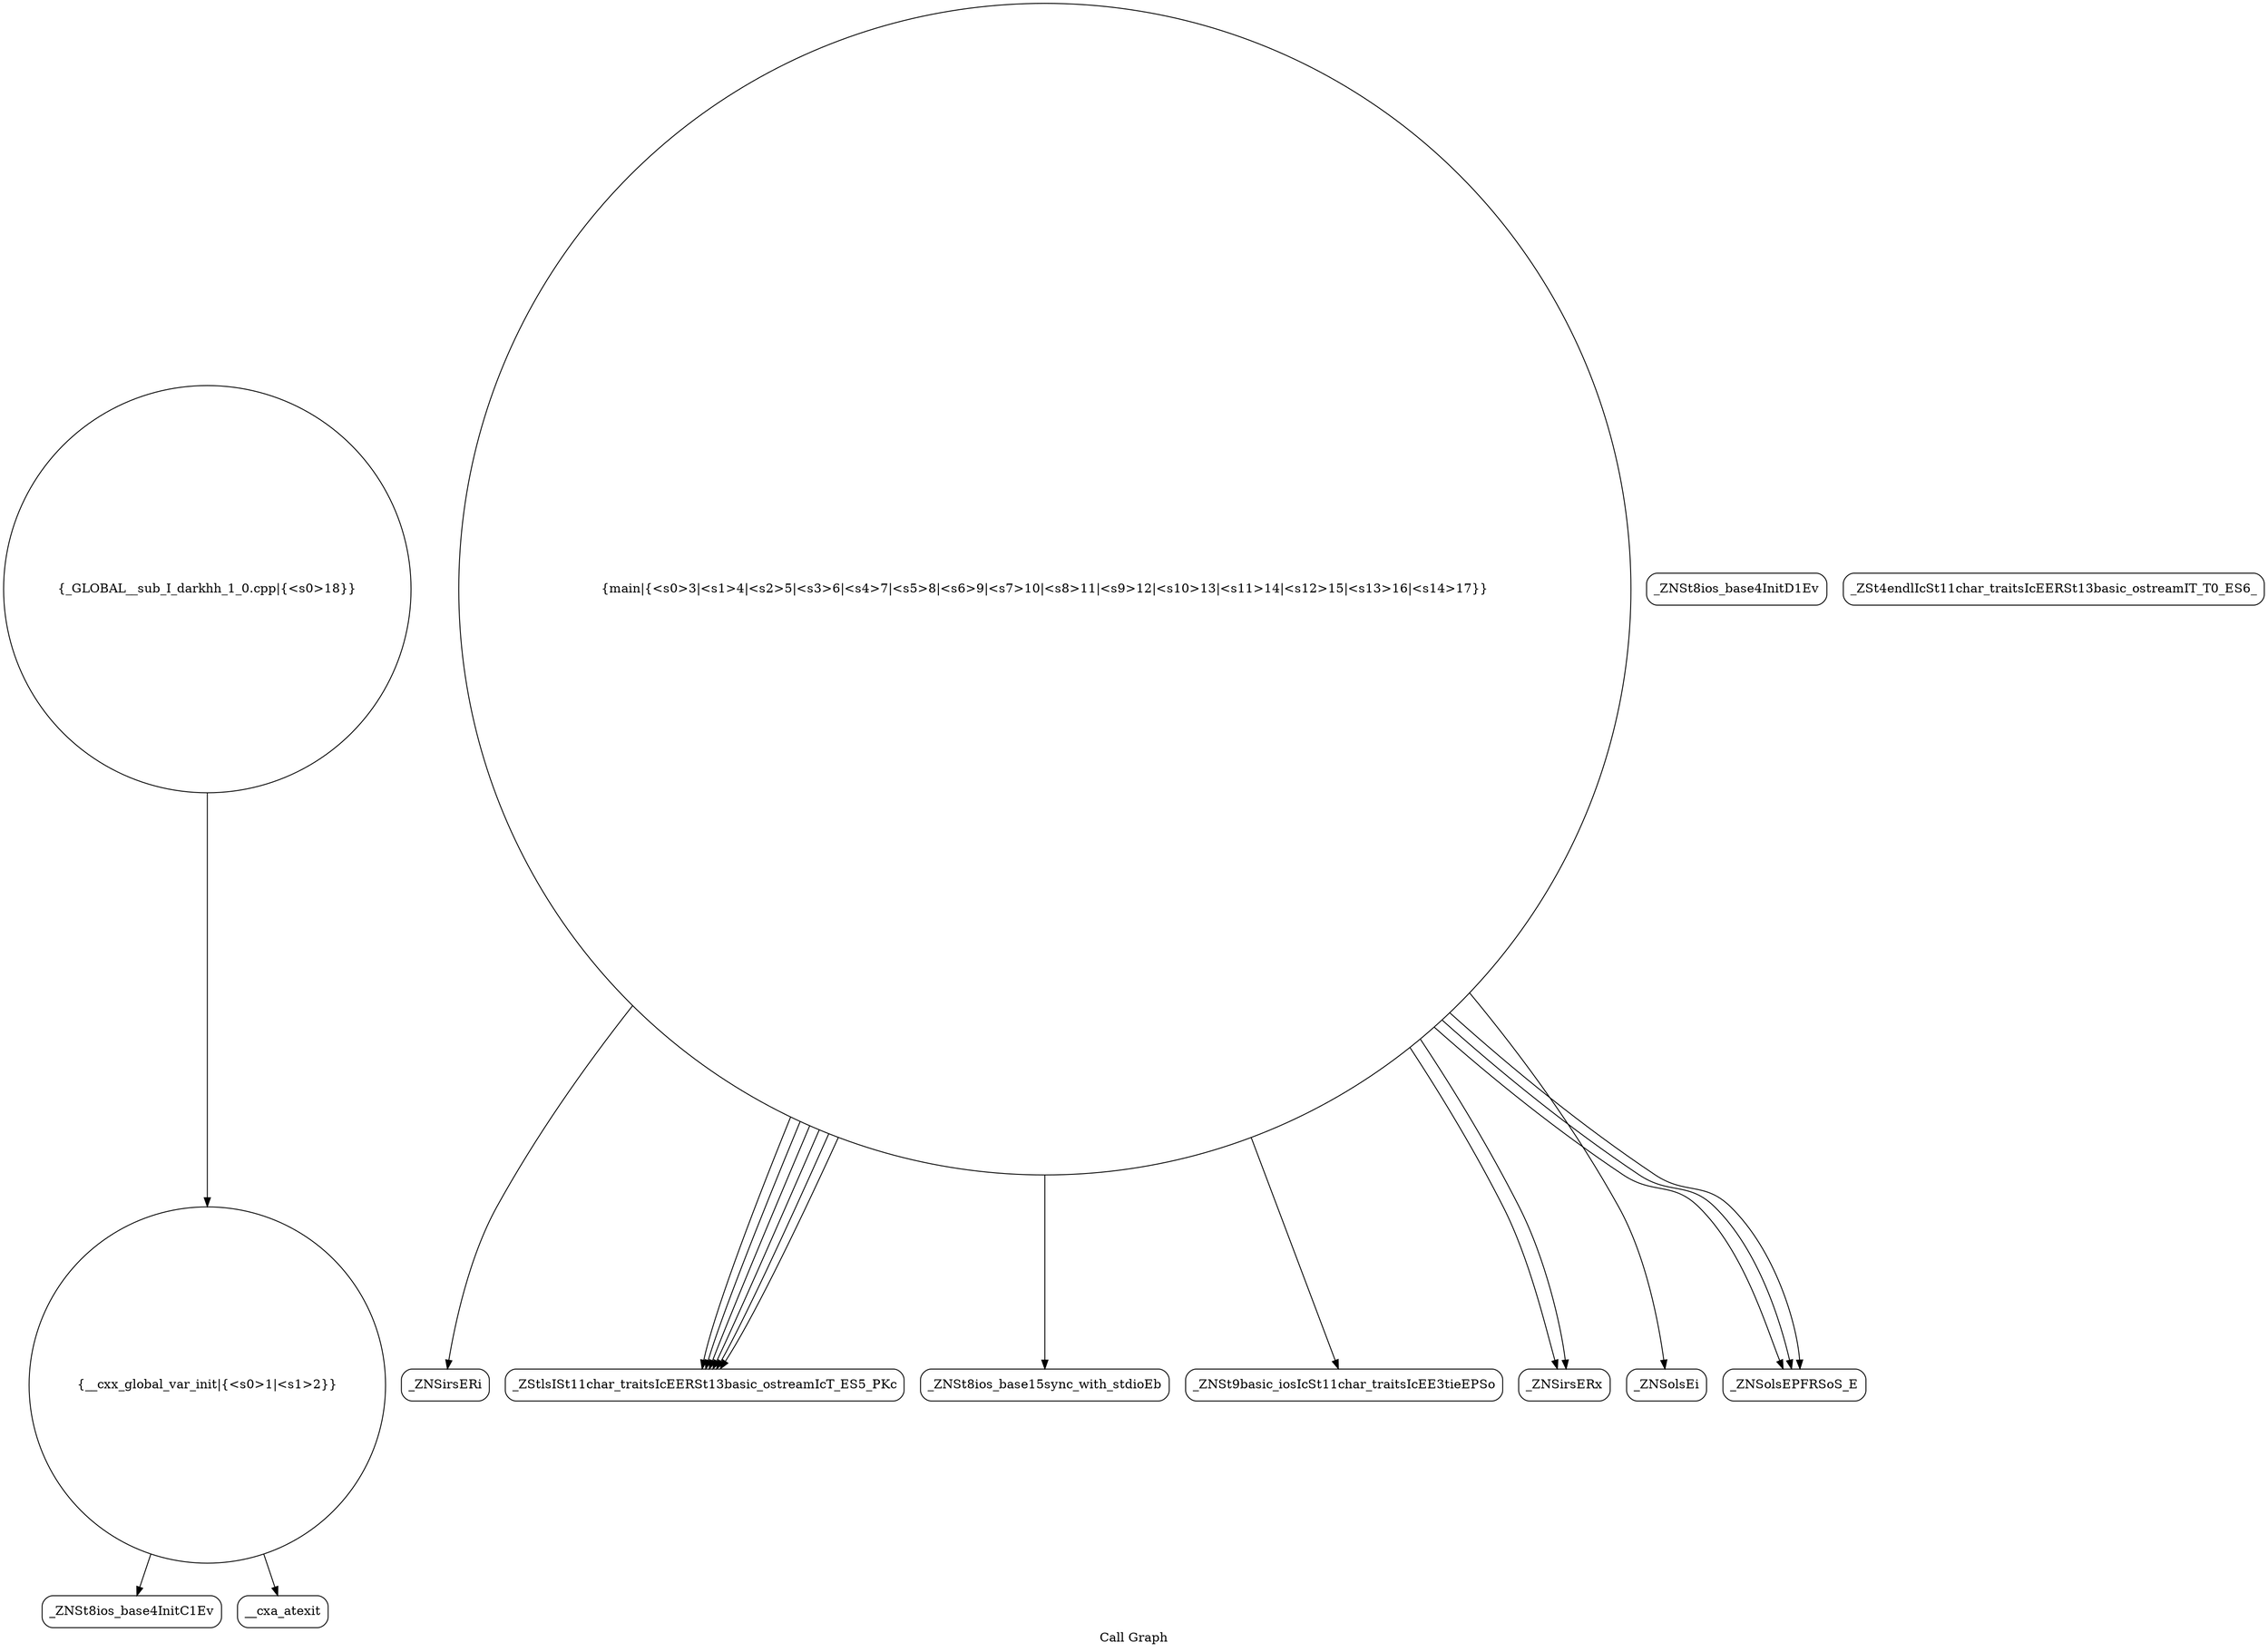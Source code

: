 digraph "Call Graph" {
	label="Call Graph";

	Node0x55ca59980330 [shape=record,shape=circle,label="{__cxx_global_var_init|{<s0>1|<s1>2}}"];
	Node0x55ca59980330:s0 -> Node0x55ca599807c0[color=black];
	Node0x55ca59980330:s1 -> Node0x55ca599808c0[color=black];
	Node0x55ca59980ac0 [shape=record,shape=Mrecord,label="{_ZNSirsERi}"];
	Node0x55ca59980840 [shape=record,shape=Mrecord,label="{_ZNSt8ios_base4InitD1Ev}"];
	Node0x55ca59980bc0 [shape=record,shape=Mrecord,label="{_ZStlsISt11char_traitsIcEERSt13basic_ostreamIcT_ES5_PKc}"];
	Node0x55ca59980940 [shape=record,shape=circle,label="{main|{<s0>3|<s1>4|<s2>5|<s3>6|<s4>7|<s5>8|<s6>9|<s7>10|<s8>11|<s9>12|<s10>13|<s11>14|<s12>15|<s13>16|<s14>17}}"];
	Node0x55ca59980940:s0 -> Node0x55ca599809c0[color=black];
	Node0x55ca59980940:s1 -> Node0x55ca59980a40[color=black];
	Node0x55ca59980940:s2 -> Node0x55ca59980ac0[color=black];
	Node0x55ca59980940:s3 -> Node0x55ca59980b40[color=black];
	Node0x55ca59980940:s4 -> Node0x55ca59980b40[color=black];
	Node0x55ca59980940:s5 -> Node0x55ca59980bc0[color=black];
	Node0x55ca59980940:s6 -> Node0x55ca59980c40[color=black];
	Node0x55ca59980940:s7 -> Node0x55ca59980bc0[color=black];
	Node0x55ca59980940:s8 -> Node0x55ca59980bc0[color=black];
	Node0x55ca59980940:s9 -> Node0x55ca59980cc0[color=black];
	Node0x55ca59980940:s10 -> Node0x55ca59980bc0[color=black];
	Node0x55ca59980940:s11 -> Node0x55ca59980cc0[color=black];
	Node0x55ca59980940:s12 -> Node0x55ca59980bc0[color=black];
	Node0x55ca59980940:s13 -> Node0x55ca59980bc0[color=black];
	Node0x55ca59980940:s14 -> Node0x55ca59980cc0[color=black];
	Node0x55ca59980cc0 [shape=record,shape=Mrecord,label="{_ZNSolsEPFRSoS_E}"];
	Node0x55ca59980a40 [shape=record,shape=Mrecord,label="{_ZNSt9basic_iosIcSt11char_traitsIcEE3tieEPSo}"];
	Node0x55ca59980dc0 [shape=record,shape=circle,label="{_GLOBAL__sub_I_darkhh_1_0.cpp|{<s0>18}}"];
	Node0x55ca59980dc0:s0 -> Node0x55ca59980330[color=black];
	Node0x55ca599807c0 [shape=record,shape=Mrecord,label="{_ZNSt8ios_base4InitC1Ev}"];
	Node0x55ca59980b40 [shape=record,shape=Mrecord,label="{_ZNSirsERx}"];
	Node0x55ca599808c0 [shape=record,shape=Mrecord,label="{__cxa_atexit}"];
	Node0x55ca59980c40 [shape=record,shape=Mrecord,label="{_ZNSolsEi}"];
	Node0x55ca599809c0 [shape=record,shape=Mrecord,label="{_ZNSt8ios_base15sync_with_stdioEb}"];
	Node0x55ca59980d40 [shape=record,shape=Mrecord,label="{_ZSt4endlIcSt11char_traitsIcEERSt13basic_ostreamIT_T0_ES6_}"];
}
